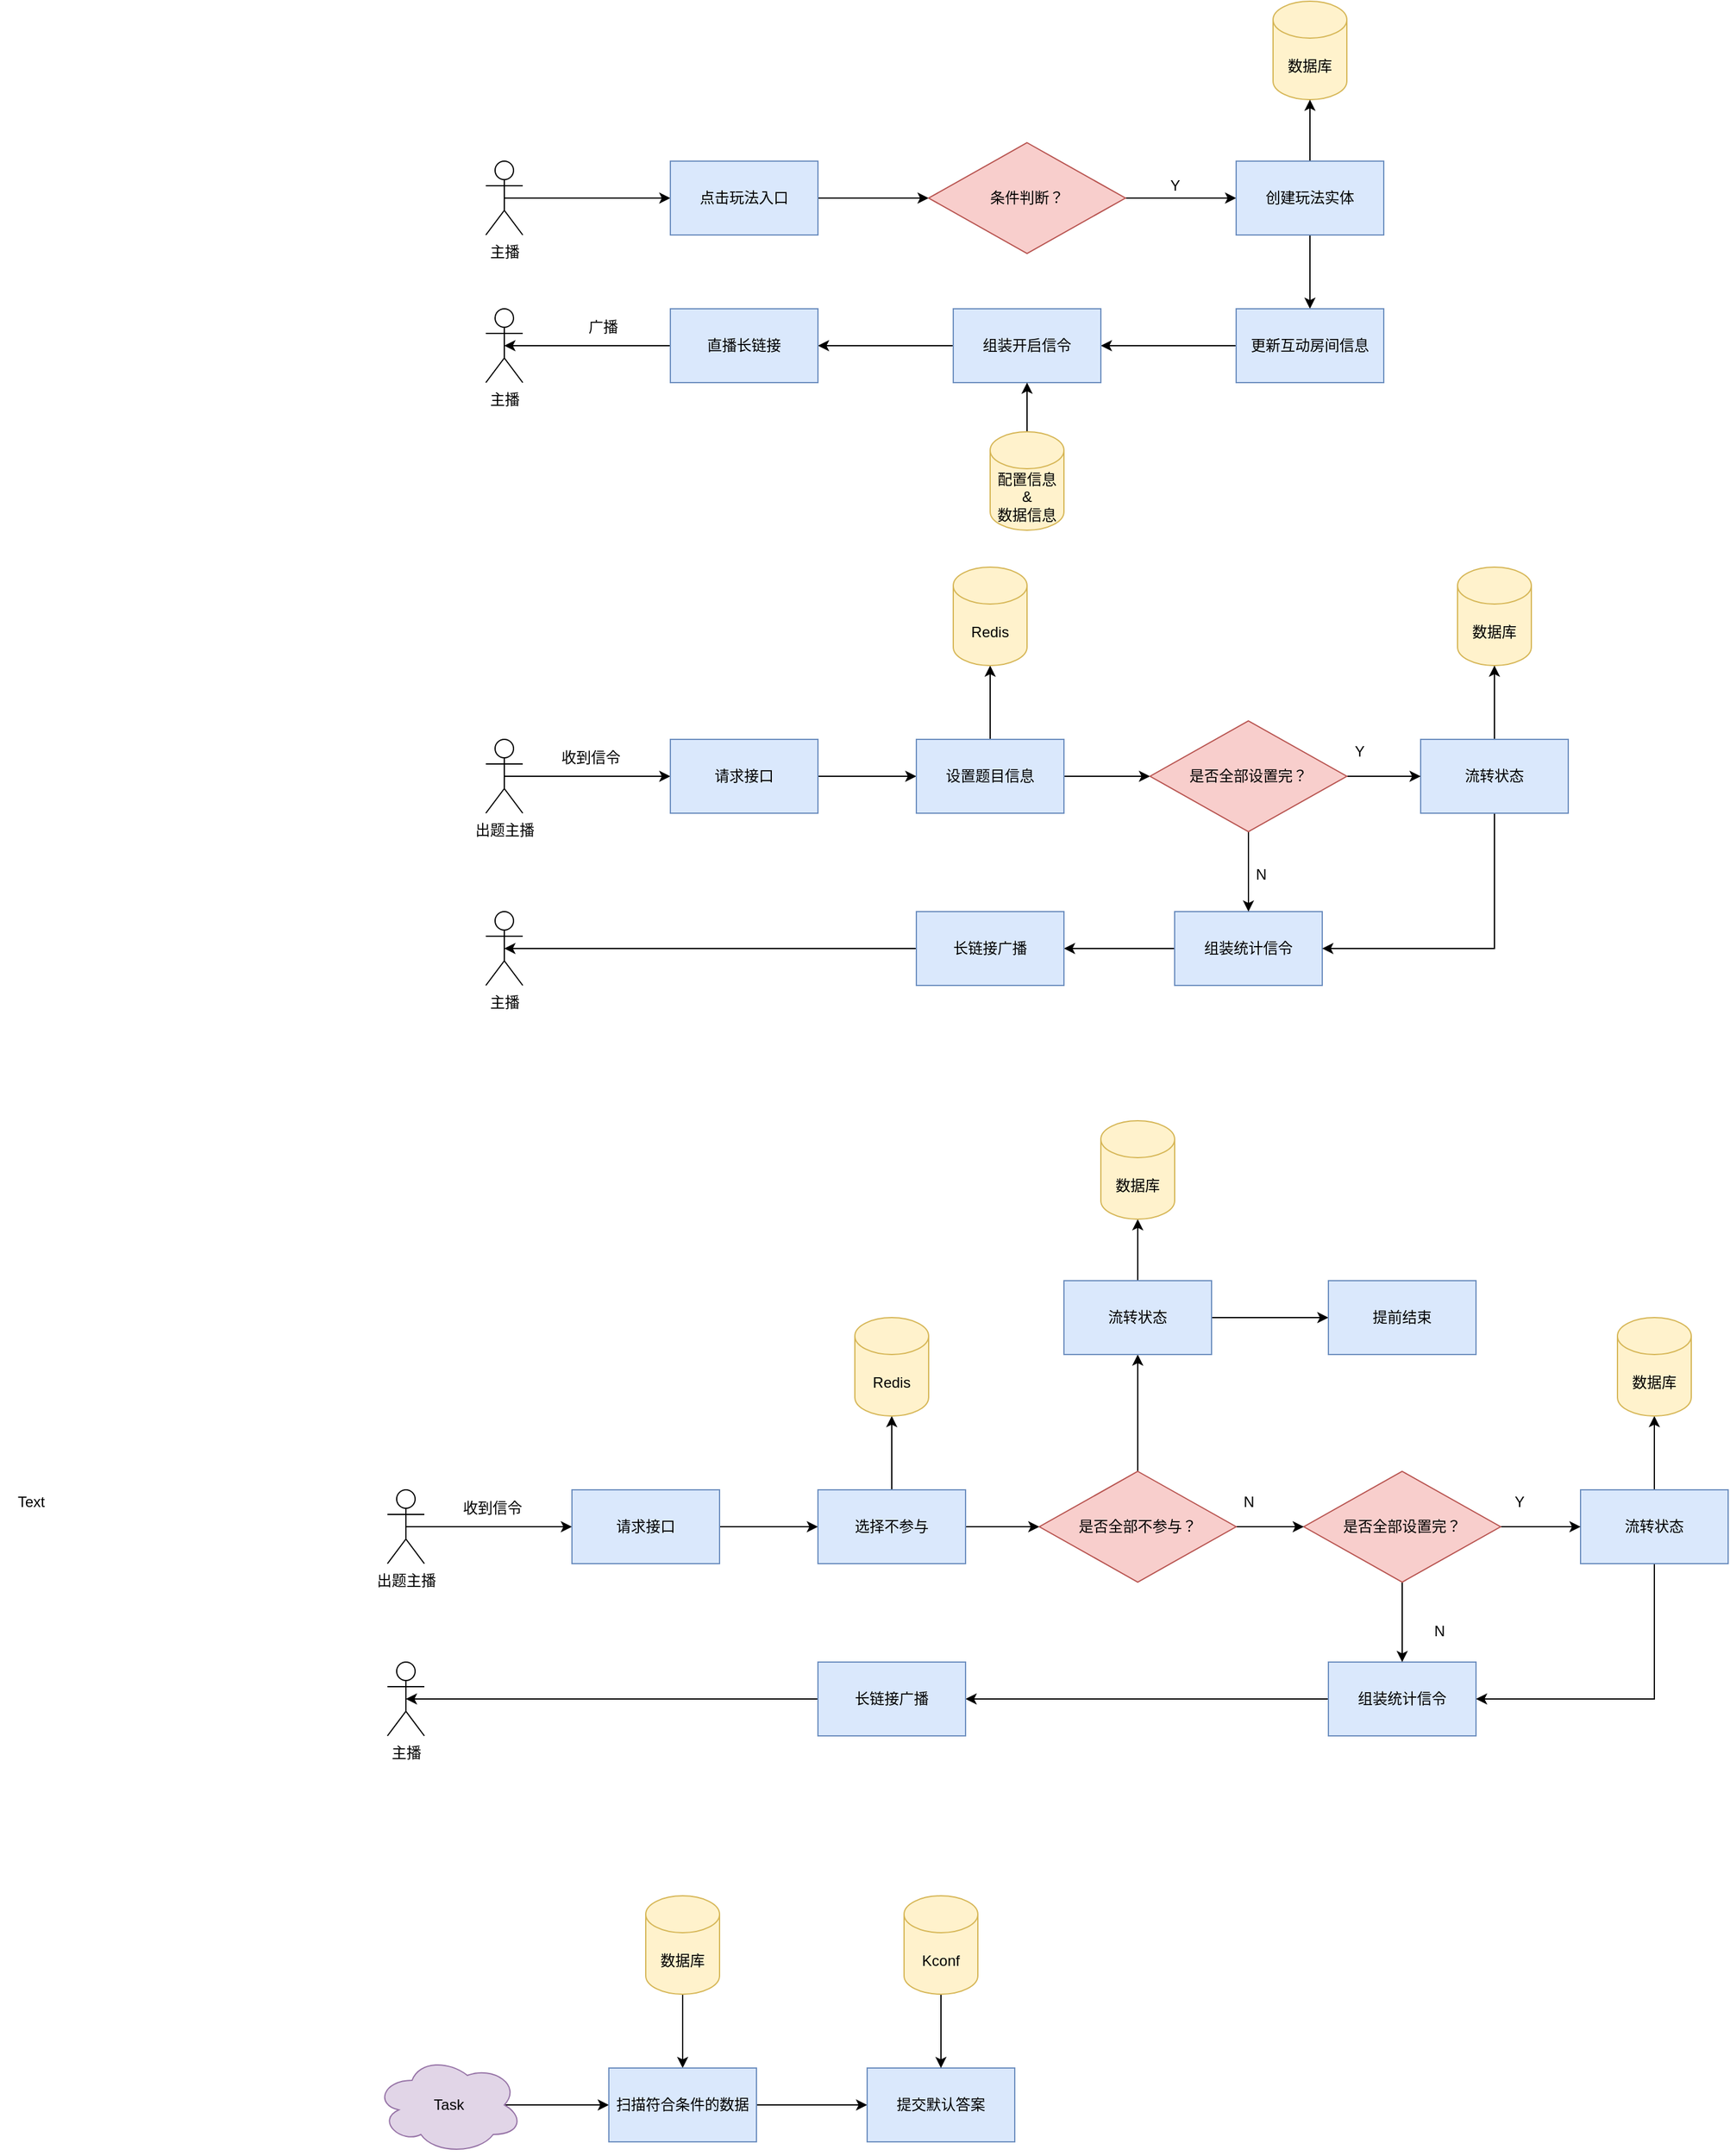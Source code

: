 <mxfile version="20.7.4" type="github">
  <diagram id="_jBMm5h1iPT7bY88BA8b" name="第 1 页">
    <mxGraphModel dx="2474" dy="1156" grid="1" gridSize="10" guides="1" tooltips="1" connect="1" arrows="1" fold="1" page="0" pageScale="1" pageWidth="827" pageHeight="1169" math="0" shadow="0">
      <root>
        <mxCell id="0" />
        <mxCell id="1" parent="0" />
        <mxCell id="njeBqSJCuxexRnKbgZhI-3" style="edgeStyle=orthogonalEdgeStyle;rounded=0;orthogonalLoop=1;jettySize=auto;html=1;exitX=0.5;exitY=0.5;exitDx=0;exitDy=0;exitPerimeter=0;entryX=0;entryY=0.5;entryDx=0;entryDy=0;" edge="1" parent="1" source="njeBqSJCuxexRnKbgZhI-1" target="njeBqSJCuxexRnKbgZhI-2">
          <mxGeometry relative="1" as="geometry" />
        </mxCell>
        <mxCell id="njeBqSJCuxexRnKbgZhI-1" value="主播" style="shape=umlActor;verticalLabelPosition=bottom;verticalAlign=top;html=1;outlineConnect=0;" vertex="1" parent="1">
          <mxGeometry x="130" y="250" width="30" height="60" as="geometry" />
        </mxCell>
        <mxCell id="njeBqSJCuxexRnKbgZhI-6" style="edgeStyle=orthogonalEdgeStyle;rounded=0;orthogonalLoop=1;jettySize=auto;html=1;exitX=1;exitY=0.5;exitDx=0;exitDy=0;entryX=0;entryY=0.5;entryDx=0;entryDy=0;" edge="1" parent="1" source="njeBqSJCuxexRnKbgZhI-2" target="njeBqSJCuxexRnKbgZhI-5">
          <mxGeometry relative="1" as="geometry" />
        </mxCell>
        <mxCell id="njeBqSJCuxexRnKbgZhI-2" value="点击玩法入口" style="rounded=0;whiteSpace=wrap;html=1;fillColor=#dae8fc;strokeColor=#6c8ebf;" vertex="1" parent="1">
          <mxGeometry x="280" y="250" width="120" height="60" as="geometry" />
        </mxCell>
        <mxCell id="njeBqSJCuxexRnKbgZhI-4" value="数据库" style="shape=cylinder3;whiteSpace=wrap;html=1;boundedLbl=1;backgroundOutline=1;size=15;fillColor=#fff2cc;strokeColor=#d6b656;" vertex="1" parent="1">
          <mxGeometry x="770" y="120" width="60" height="80" as="geometry" />
        </mxCell>
        <mxCell id="njeBqSJCuxexRnKbgZhI-8" style="edgeStyle=orthogonalEdgeStyle;rounded=0;orthogonalLoop=1;jettySize=auto;html=1;exitX=1;exitY=0.5;exitDx=0;exitDy=0;entryX=0;entryY=0.5;entryDx=0;entryDy=0;" edge="1" parent="1" source="njeBqSJCuxexRnKbgZhI-5" target="njeBqSJCuxexRnKbgZhI-7">
          <mxGeometry relative="1" as="geometry" />
        </mxCell>
        <mxCell id="njeBqSJCuxexRnKbgZhI-5" value="条件判断？" style="rhombus;whiteSpace=wrap;html=1;fillColor=#f8cecc;strokeColor=#b85450;" vertex="1" parent="1">
          <mxGeometry x="490" y="235" width="160" height="90" as="geometry" />
        </mxCell>
        <mxCell id="njeBqSJCuxexRnKbgZhI-9" style="edgeStyle=orthogonalEdgeStyle;rounded=0;orthogonalLoop=1;jettySize=auto;html=1;exitX=0.5;exitY=0;exitDx=0;exitDy=0;entryX=0.5;entryY=1;entryDx=0;entryDy=0;entryPerimeter=0;" edge="1" parent="1" source="njeBqSJCuxexRnKbgZhI-7" target="njeBqSJCuxexRnKbgZhI-4">
          <mxGeometry relative="1" as="geometry" />
        </mxCell>
        <mxCell id="njeBqSJCuxexRnKbgZhI-11" style="edgeStyle=orthogonalEdgeStyle;rounded=0;orthogonalLoop=1;jettySize=auto;html=1;exitX=0.5;exitY=1;exitDx=0;exitDy=0;entryX=0.5;entryY=0;entryDx=0;entryDy=0;" edge="1" parent="1" source="njeBqSJCuxexRnKbgZhI-7" target="njeBqSJCuxexRnKbgZhI-10">
          <mxGeometry relative="1" as="geometry" />
        </mxCell>
        <mxCell id="njeBqSJCuxexRnKbgZhI-7" value="创建玩法实体" style="rounded=0;whiteSpace=wrap;html=1;fillColor=#dae8fc;strokeColor=#6c8ebf;" vertex="1" parent="1">
          <mxGeometry x="740" y="250" width="120" height="60" as="geometry" />
        </mxCell>
        <mxCell id="njeBqSJCuxexRnKbgZhI-13" style="edgeStyle=orthogonalEdgeStyle;rounded=0;orthogonalLoop=1;jettySize=auto;html=1;exitX=0;exitY=0.5;exitDx=0;exitDy=0;entryX=1;entryY=0.5;entryDx=0;entryDy=0;" edge="1" parent="1" source="njeBqSJCuxexRnKbgZhI-10" target="njeBqSJCuxexRnKbgZhI-12">
          <mxGeometry relative="1" as="geometry" />
        </mxCell>
        <mxCell id="njeBqSJCuxexRnKbgZhI-10" value="更新互动房间信息" style="rounded=0;whiteSpace=wrap;html=1;fillColor=#dae8fc;strokeColor=#6c8ebf;" vertex="1" parent="1">
          <mxGeometry x="740" y="370" width="120" height="60" as="geometry" />
        </mxCell>
        <mxCell id="njeBqSJCuxexRnKbgZhI-19" style="edgeStyle=orthogonalEdgeStyle;rounded=0;orthogonalLoop=1;jettySize=auto;html=1;exitX=0;exitY=0.5;exitDx=0;exitDy=0;entryX=1;entryY=0.5;entryDx=0;entryDy=0;" edge="1" parent="1" source="njeBqSJCuxexRnKbgZhI-12" target="njeBqSJCuxexRnKbgZhI-18">
          <mxGeometry relative="1" as="geometry" />
        </mxCell>
        <mxCell id="njeBqSJCuxexRnKbgZhI-12" value="组装开启信令" style="rounded=0;whiteSpace=wrap;html=1;fillColor=#dae8fc;strokeColor=#6c8ebf;" vertex="1" parent="1">
          <mxGeometry x="510" y="370" width="120" height="60" as="geometry" />
        </mxCell>
        <mxCell id="njeBqSJCuxexRnKbgZhI-15" style="edgeStyle=orthogonalEdgeStyle;rounded=0;orthogonalLoop=1;jettySize=auto;html=1;exitX=0.5;exitY=0;exitDx=0;exitDy=0;exitPerimeter=0;entryX=0.5;entryY=1;entryDx=0;entryDy=0;" edge="1" parent="1" source="njeBqSJCuxexRnKbgZhI-14" target="njeBqSJCuxexRnKbgZhI-12">
          <mxGeometry relative="1" as="geometry" />
        </mxCell>
        <mxCell id="njeBqSJCuxexRnKbgZhI-14" value="配置信息&lt;br&gt;&amp;amp;&lt;br&gt;数据信息" style="shape=cylinder3;whiteSpace=wrap;html=1;boundedLbl=1;backgroundOutline=1;size=15;fillColor=#fff2cc;strokeColor=#d6b656;" vertex="1" parent="1">
          <mxGeometry x="540" y="470" width="60" height="80" as="geometry" />
        </mxCell>
        <mxCell id="njeBqSJCuxexRnKbgZhI-16" value="主播" style="shape=umlActor;verticalLabelPosition=bottom;verticalAlign=top;html=1;outlineConnect=0;" vertex="1" parent="1">
          <mxGeometry x="130" y="370" width="30" height="60" as="geometry" />
        </mxCell>
        <mxCell id="njeBqSJCuxexRnKbgZhI-20" style="edgeStyle=orthogonalEdgeStyle;rounded=0;orthogonalLoop=1;jettySize=auto;html=1;exitX=0;exitY=0.5;exitDx=0;exitDy=0;entryX=0.5;entryY=0.5;entryDx=0;entryDy=0;entryPerimeter=0;" edge="1" parent="1" source="njeBqSJCuxexRnKbgZhI-18" target="njeBqSJCuxexRnKbgZhI-16">
          <mxGeometry relative="1" as="geometry" />
        </mxCell>
        <mxCell id="njeBqSJCuxexRnKbgZhI-18" value="直播长链接" style="rounded=0;whiteSpace=wrap;html=1;fillColor=#dae8fc;strokeColor=#6c8ebf;" vertex="1" parent="1">
          <mxGeometry x="280" y="370" width="120" height="60" as="geometry" />
        </mxCell>
        <mxCell id="njeBqSJCuxexRnKbgZhI-21" value="广播" style="text;html=1;align=center;verticalAlign=middle;resizable=0;points=[];autosize=1;strokeColor=none;fillColor=none;" vertex="1" parent="1">
          <mxGeometry x="200" y="370" width="50" height="30" as="geometry" />
        </mxCell>
        <mxCell id="njeBqSJCuxexRnKbgZhI-24" style="edgeStyle=orthogonalEdgeStyle;rounded=0;orthogonalLoop=1;jettySize=auto;html=1;exitX=0.5;exitY=0.5;exitDx=0;exitDy=0;exitPerimeter=0;entryX=0;entryY=0.5;entryDx=0;entryDy=0;" edge="1" parent="1" source="njeBqSJCuxexRnKbgZhI-22" target="njeBqSJCuxexRnKbgZhI-23">
          <mxGeometry relative="1" as="geometry" />
        </mxCell>
        <mxCell id="njeBqSJCuxexRnKbgZhI-22" value="出题主播" style="shape=umlActor;verticalLabelPosition=bottom;verticalAlign=top;html=1;outlineConnect=0;" vertex="1" parent="1">
          <mxGeometry x="130" y="720" width="30" height="60" as="geometry" />
        </mxCell>
        <mxCell id="njeBqSJCuxexRnKbgZhI-27" style="edgeStyle=orthogonalEdgeStyle;rounded=0;orthogonalLoop=1;jettySize=auto;html=1;exitX=1;exitY=0.5;exitDx=0;exitDy=0;entryX=0;entryY=0.5;entryDx=0;entryDy=0;" edge="1" parent="1" source="njeBqSJCuxexRnKbgZhI-23" target="njeBqSJCuxexRnKbgZhI-26">
          <mxGeometry relative="1" as="geometry" />
        </mxCell>
        <mxCell id="njeBqSJCuxexRnKbgZhI-23" value="请求接口" style="rounded=0;whiteSpace=wrap;html=1;fillColor=#dae8fc;strokeColor=#6c8ebf;" vertex="1" parent="1">
          <mxGeometry x="280" y="720" width="120" height="60" as="geometry" />
        </mxCell>
        <mxCell id="njeBqSJCuxexRnKbgZhI-25" value="收到信令" style="text;html=1;align=center;verticalAlign=middle;resizable=0;points=[];autosize=1;strokeColor=none;fillColor=none;" vertex="1" parent="1">
          <mxGeometry x="180" y="720" width="70" height="30" as="geometry" />
        </mxCell>
        <mxCell id="njeBqSJCuxexRnKbgZhI-29" style="edgeStyle=orthogonalEdgeStyle;rounded=0;orthogonalLoop=1;jettySize=auto;html=1;exitX=0.5;exitY=0;exitDx=0;exitDy=0;entryX=0.5;entryY=1;entryDx=0;entryDy=0;entryPerimeter=0;" edge="1" parent="1" source="njeBqSJCuxexRnKbgZhI-26" target="njeBqSJCuxexRnKbgZhI-28">
          <mxGeometry relative="1" as="geometry" />
        </mxCell>
        <mxCell id="njeBqSJCuxexRnKbgZhI-39" style="edgeStyle=orthogonalEdgeStyle;rounded=0;orthogonalLoop=1;jettySize=auto;html=1;exitX=1;exitY=0.5;exitDx=0;exitDy=0;entryX=0;entryY=0.5;entryDx=0;entryDy=0;" edge="1" parent="1" source="njeBqSJCuxexRnKbgZhI-26" target="njeBqSJCuxexRnKbgZhI-36">
          <mxGeometry relative="1" as="geometry" />
        </mxCell>
        <mxCell id="njeBqSJCuxexRnKbgZhI-26" value="设置题目信息" style="rounded=0;whiteSpace=wrap;html=1;fillColor=#dae8fc;strokeColor=#6c8ebf;" vertex="1" parent="1">
          <mxGeometry x="480" y="720" width="120" height="60" as="geometry" />
        </mxCell>
        <mxCell id="njeBqSJCuxexRnKbgZhI-28" value="Redis" style="shape=cylinder3;whiteSpace=wrap;html=1;boundedLbl=1;backgroundOutline=1;size=15;fillColor=#fff2cc;strokeColor=#d6b656;" vertex="1" parent="1">
          <mxGeometry x="510" y="580" width="60" height="80" as="geometry" />
        </mxCell>
        <mxCell id="njeBqSJCuxexRnKbgZhI-48" style="edgeStyle=orthogonalEdgeStyle;rounded=0;orthogonalLoop=1;jettySize=auto;html=1;exitX=0;exitY=0.5;exitDx=0;exitDy=0;entryX=1;entryY=0.5;entryDx=0;entryDy=0;" edge="1" parent="1" source="njeBqSJCuxexRnKbgZhI-30" target="njeBqSJCuxexRnKbgZhI-47">
          <mxGeometry relative="1" as="geometry" />
        </mxCell>
        <mxCell id="njeBqSJCuxexRnKbgZhI-30" value="组装统计信令" style="rounded=0;whiteSpace=wrap;html=1;fillColor=#dae8fc;strokeColor=#6c8ebf;" vertex="1" parent="1">
          <mxGeometry x="690" y="860" width="120" height="60" as="geometry" />
        </mxCell>
        <mxCell id="njeBqSJCuxexRnKbgZhI-32" value="数据库" style="shape=cylinder3;whiteSpace=wrap;html=1;boundedLbl=1;backgroundOutline=1;size=15;fillColor=#fff2cc;strokeColor=#d6b656;" vertex="1" parent="1">
          <mxGeometry x="920" y="580" width="60" height="80" as="geometry" />
        </mxCell>
        <mxCell id="njeBqSJCuxexRnKbgZhI-43" style="edgeStyle=orthogonalEdgeStyle;rounded=0;orthogonalLoop=1;jettySize=auto;html=1;exitX=0.5;exitY=0;exitDx=0;exitDy=0;entryX=0.5;entryY=1;entryDx=0;entryDy=0;entryPerimeter=0;" edge="1" parent="1" source="njeBqSJCuxexRnKbgZhI-34" target="njeBqSJCuxexRnKbgZhI-32">
          <mxGeometry relative="1" as="geometry" />
        </mxCell>
        <mxCell id="njeBqSJCuxexRnKbgZhI-44" style="edgeStyle=orthogonalEdgeStyle;rounded=0;orthogonalLoop=1;jettySize=auto;html=1;exitX=0.5;exitY=1;exitDx=0;exitDy=0;entryX=1;entryY=0.5;entryDx=0;entryDy=0;" edge="1" parent="1" source="njeBqSJCuxexRnKbgZhI-34" target="njeBqSJCuxexRnKbgZhI-30">
          <mxGeometry relative="1" as="geometry" />
        </mxCell>
        <mxCell id="njeBqSJCuxexRnKbgZhI-34" value="流转状态" style="rounded=0;whiteSpace=wrap;html=1;fillColor=#dae8fc;strokeColor=#6c8ebf;" vertex="1" parent="1">
          <mxGeometry x="890" y="720" width="120" height="60" as="geometry" />
        </mxCell>
        <mxCell id="njeBqSJCuxexRnKbgZhI-40" style="edgeStyle=orthogonalEdgeStyle;rounded=0;orthogonalLoop=1;jettySize=auto;html=1;exitX=0.5;exitY=1;exitDx=0;exitDy=0;entryX=0.5;entryY=0;entryDx=0;entryDy=0;" edge="1" parent="1" source="njeBqSJCuxexRnKbgZhI-36" target="njeBqSJCuxexRnKbgZhI-30">
          <mxGeometry relative="1" as="geometry" />
        </mxCell>
        <mxCell id="njeBqSJCuxexRnKbgZhI-42" style="edgeStyle=orthogonalEdgeStyle;rounded=0;orthogonalLoop=1;jettySize=auto;html=1;exitX=1;exitY=0.5;exitDx=0;exitDy=0;entryX=0;entryY=0.5;entryDx=0;entryDy=0;" edge="1" parent="1" source="njeBqSJCuxexRnKbgZhI-36" target="njeBqSJCuxexRnKbgZhI-34">
          <mxGeometry relative="1" as="geometry" />
        </mxCell>
        <mxCell id="njeBqSJCuxexRnKbgZhI-36" value="是否全部设置完？" style="rhombus;whiteSpace=wrap;html=1;fillColor=#f8cecc;strokeColor=#b85450;" vertex="1" parent="1">
          <mxGeometry x="670" y="705" width="160" height="90" as="geometry" />
        </mxCell>
        <mxCell id="njeBqSJCuxexRnKbgZhI-37" value="Y" style="text;html=1;align=center;verticalAlign=middle;resizable=0;points=[];autosize=1;strokeColor=none;fillColor=none;" vertex="1" parent="1">
          <mxGeometry x="675" y="255" width="30" height="30" as="geometry" />
        </mxCell>
        <mxCell id="njeBqSJCuxexRnKbgZhI-45" value="Y" style="text;html=1;align=center;verticalAlign=middle;resizable=0;points=[];autosize=1;strokeColor=none;fillColor=none;" vertex="1" parent="1">
          <mxGeometry x="825" y="715" width="30" height="30" as="geometry" />
        </mxCell>
        <mxCell id="njeBqSJCuxexRnKbgZhI-46" value="N" style="text;html=1;align=center;verticalAlign=middle;resizable=0;points=[];autosize=1;strokeColor=none;fillColor=none;" vertex="1" parent="1">
          <mxGeometry x="745" y="815" width="30" height="30" as="geometry" />
        </mxCell>
        <mxCell id="njeBqSJCuxexRnKbgZhI-50" style="edgeStyle=orthogonalEdgeStyle;rounded=0;orthogonalLoop=1;jettySize=auto;html=1;exitX=0;exitY=0.5;exitDx=0;exitDy=0;entryX=0.5;entryY=0.5;entryDx=0;entryDy=0;entryPerimeter=0;" edge="1" parent="1" source="njeBqSJCuxexRnKbgZhI-47" target="njeBqSJCuxexRnKbgZhI-49">
          <mxGeometry relative="1" as="geometry" />
        </mxCell>
        <mxCell id="njeBqSJCuxexRnKbgZhI-47" value="长链接广播" style="rounded=0;whiteSpace=wrap;html=1;fillColor=#dae8fc;strokeColor=#6c8ebf;" vertex="1" parent="1">
          <mxGeometry x="480" y="860" width="120" height="60" as="geometry" />
        </mxCell>
        <mxCell id="njeBqSJCuxexRnKbgZhI-49" value="主播" style="shape=umlActor;verticalLabelPosition=bottom;verticalAlign=top;html=1;outlineConnect=0;" vertex="1" parent="1">
          <mxGeometry x="130" y="860" width="30" height="60" as="geometry" />
        </mxCell>
        <mxCell id="njeBqSJCuxexRnKbgZhI-51" style="edgeStyle=orthogonalEdgeStyle;rounded=0;orthogonalLoop=1;jettySize=auto;html=1;exitX=0.5;exitY=0.5;exitDx=0;exitDy=0;exitPerimeter=0;entryX=0;entryY=0.5;entryDx=0;entryDy=0;" edge="1" parent="1" source="njeBqSJCuxexRnKbgZhI-52" target="njeBqSJCuxexRnKbgZhI-54">
          <mxGeometry relative="1" as="geometry" />
        </mxCell>
        <mxCell id="njeBqSJCuxexRnKbgZhI-52" value="出题主播" style="shape=umlActor;verticalLabelPosition=bottom;verticalAlign=top;html=1;outlineConnect=0;" vertex="1" parent="1">
          <mxGeometry x="50" y="1330" width="30" height="60" as="geometry" />
        </mxCell>
        <mxCell id="njeBqSJCuxexRnKbgZhI-53" style="edgeStyle=orthogonalEdgeStyle;rounded=0;orthogonalLoop=1;jettySize=auto;html=1;exitX=1;exitY=0.5;exitDx=0;exitDy=0;entryX=0;entryY=0.5;entryDx=0;entryDy=0;" edge="1" parent="1" source="njeBqSJCuxexRnKbgZhI-54" target="njeBqSJCuxexRnKbgZhI-58">
          <mxGeometry relative="1" as="geometry" />
        </mxCell>
        <mxCell id="njeBqSJCuxexRnKbgZhI-54" value="请求接口" style="rounded=0;whiteSpace=wrap;html=1;fillColor=#dae8fc;strokeColor=#6c8ebf;" vertex="1" parent="1">
          <mxGeometry x="200" y="1330" width="120" height="60" as="geometry" />
        </mxCell>
        <mxCell id="njeBqSJCuxexRnKbgZhI-55" value="收到信令" style="text;html=1;align=center;verticalAlign=middle;resizable=0;points=[];autosize=1;strokeColor=none;fillColor=none;" vertex="1" parent="1">
          <mxGeometry x="100" y="1330" width="70" height="30" as="geometry" />
        </mxCell>
        <mxCell id="njeBqSJCuxexRnKbgZhI-56" style="edgeStyle=orthogonalEdgeStyle;rounded=0;orthogonalLoop=1;jettySize=auto;html=1;exitX=0.5;exitY=0;exitDx=0;exitDy=0;entryX=0.5;entryY=1;entryDx=0;entryDy=0;entryPerimeter=0;" edge="1" parent="1" source="njeBqSJCuxexRnKbgZhI-58">
          <mxGeometry relative="1" as="geometry">
            <mxPoint x="460" y="1270" as="targetPoint" />
          </mxGeometry>
        </mxCell>
        <mxCell id="njeBqSJCuxexRnKbgZhI-75" style="edgeStyle=orthogonalEdgeStyle;rounded=0;orthogonalLoop=1;jettySize=auto;html=1;exitX=1;exitY=0.5;exitDx=0;exitDy=0;entryX=0;entryY=0.5;entryDx=0;entryDy=0;" edge="1" parent="1" source="njeBqSJCuxexRnKbgZhI-58" target="njeBqSJCuxexRnKbgZhI-74">
          <mxGeometry relative="1" as="geometry" />
        </mxCell>
        <mxCell id="njeBqSJCuxexRnKbgZhI-58" value="选择不参与" style="rounded=0;whiteSpace=wrap;html=1;fillColor=#dae8fc;strokeColor=#6c8ebf;" vertex="1" parent="1">
          <mxGeometry x="400" y="1330" width="120" height="60" as="geometry" />
        </mxCell>
        <mxCell id="njeBqSJCuxexRnKbgZhI-59" style="edgeStyle=orthogonalEdgeStyle;rounded=0;orthogonalLoop=1;jettySize=auto;html=1;exitX=0;exitY=0.5;exitDx=0;exitDy=0;entryX=1;entryY=0.5;entryDx=0;entryDy=0;" edge="1" parent="1" source="njeBqSJCuxexRnKbgZhI-60" target="njeBqSJCuxexRnKbgZhI-70">
          <mxGeometry relative="1" as="geometry" />
        </mxCell>
        <mxCell id="njeBqSJCuxexRnKbgZhI-60" value="组装统计信令" style="rounded=0;whiteSpace=wrap;html=1;fillColor=#dae8fc;strokeColor=#6c8ebf;" vertex="1" parent="1">
          <mxGeometry x="815" y="1470" width="120" height="60" as="geometry" />
        </mxCell>
        <mxCell id="njeBqSJCuxexRnKbgZhI-61" style="edgeStyle=orthogonalEdgeStyle;rounded=0;orthogonalLoop=1;jettySize=auto;html=1;exitX=0.5;exitY=0;exitDx=0;exitDy=0;entryX=0.5;entryY=1;entryDx=0;entryDy=0;entryPerimeter=0;" edge="1" parent="1" source="njeBqSJCuxexRnKbgZhI-63">
          <mxGeometry relative="1" as="geometry">
            <mxPoint x="1080" y="1270" as="targetPoint" />
          </mxGeometry>
        </mxCell>
        <mxCell id="njeBqSJCuxexRnKbgZhI-62" style="edgeStyle=orthogonalEdgeStyle;rounded=0;orthogonalLoop=1;jettySize=auto;html=1;exitX=0.5;exitY=1;exitDx=0;exitDy=0;entryX=1;entryY=0.5;entryDx=0;entryDy=0;" edge="1" parent="1" source="njeBqSJCuxexRnKbgZhI-63" target="njeBqSJCuxexRnKbgZhI-60">
          <mxGeometry relative="1" as="geometry" />
        </mxCell>
        <mxCell id="njeBqSJCuxexRnKbgZhI-63" value="流转状态" style="rounded=0;whiteSpace=wrap;html=1;fillColor=#dae8fc;strokeColor=#6c8ebf;" vertex="1" parent="1">
          <mxGeometry x="1020" y="1330" width="120" height="60" as="geometry" />
        </mxCell>
        <mxCell id="njeBqSJCuxexRnKbgZhI-64" style="edgeStyle=orthogonalEdgeStyle;rounded=0;orthogonalLoop=1;jettySize=auto;html=1;exitX=0.5;exitY=1;exitDx=0;exitDy=0;entryX=0.5;entryY=0;entryDx=0;entryDy=0;" edge="1" parent="1" source="njeBqSJCuxexRnKbgZhI-66" target="njeBqSJCuxexRnKbgZhI-60">
          <mxGeometry relative="1" as="geometry" />
        </mxCell>
        <mxCell id="njeBqSJCuxexRnKbgZhI-65" style="edgeStyle=orthogonalEdgeStyle;rounded=0;orthogonalLoop=1;jettySize=auto;html=1;exitX=1;exitY=0.5;exitDx=0;exitDy=0;entryX=0;entryY=0.5;entryDx=0;entryDy=0;" edge="1" parent="1" source="njeBqSJCuxexRnKbgZhI-66" target="njeBqSJCuxexRnKbgZhI-63">
          <mxGeometry relative="1" as="geometry" />
        </mxCell>
        <mxCell id="njeBqSJCuxexRnKbgZhI-66" value="是否全部设置完？" style="rhombus;whiteSpace=wrap;html=1;fillColor=#f8cecc;strokeColor=#b85450;" vertex="1" parent="1">
          <mxGeometry x="795" y="1315" width="160" height="90" as="geometry" />
        </mxCell>
        <mxCell id="njeBqSJCuxexRnKbgZhI-67" value="Y" style="text;html=1;align=center;verticalAlign=middle;resizable=0;points=[];autosize=1;strokeColor=none;fillColor=none;" vertex="1" parent="1">
          <mxGeometry x="955" y="1325" width="30" height="30" as="geometry" />
        </mxCell>
        <mxCell id="njeBqSJCuxexRnKbgZhI-68" value="N" style="text;html=1;align=center;verticalAlign=middle;resizable=0;points=[];autosize=1;strokeColor=none;fillColor=none;" vertex="1" parent="1">
          <mxGeometry x="890" y="1430" width="30" height="30" as="geometry" />
        </mxCell>
        <mxCell id="njeBqSJCuxexRnKbgZhI-69" style="edgeStyle=orthogonalEdgeStyle;rounded=0;orthogonalLoop=1;jettySize=auto;html=1;exitX=0;exitY=0.5;exitDx=0;exitDy=0;entryX=0.5;entryY=0.5;entryDx=0;entryDy=0;entryPerimeter=0;" edge="1" parent="1" source="njeBqSJCuxexRnKbgZhI-70" target="njeBqSJCuxexRnKbgZhI-71">
          <mxGeometry relative="1" as="geometry" />
        </mxCell>
        <mxCell id="njeBqSJCuxexRnKbgZhI-70" value="长链接广播" style="rounded=0;whiteSpace=wrap;html=1;fillColor=#dae8fc;strokeColor=#6c8ebf;" vertex="1" parent="1">
          <mxGeometry x="400" y="1470" width="120" height="60" as="geometry" />
        </mxCell>
        <mxCell id="njeBqSJCuxexRnKbgZhI-71" value="主播" style="shape=umlActor;verticalLabelPosition=bottom;verticalAlign=top;html=1;outlineConnect=0;" vertex="1" parent="1">
          <mxGeometry x="50" y="1470" width="30" height="60" as="geometry" />
        </mxCell>
        <mxCell id="njeBqSJCuxexRnKbgZhI-72" value="Redis" style="shape=cylinder3;whiteSpace=wrap;html=1;boundedLbl=1;backgroundOutline=1;size=15;fillColor=#fff2cc;strokeColor=#d6b656;" vertex="1" parent="1">
          <mxGeometry x="430" y="1190" width="60" height="80" as="geometry" />
        </mxCell>
        <mxCell id="njeBqSJCuxexRnKbgZhI-73" value="数据库" style="shape=cylinder3;whiteSpace=wrap;html=1;boundedLbl=1;backgroundOutline=1;size=15;fillColor=#fff2cc;strokeColor=#d6b656;" vertex="1" parent="1">
          <mxGeometry x="1050" y="1190" width="60" height="80" as="geometry" />
        </mxCell>
        <mxCell id="njeBqSJCuxexRnKbgZhI-80" style="edgeStyle=orthogonalEdgeStyle;rounded=0;orthogonalLoop=1;jettySize=auto;html=1;exitX=1;exitY=0.5;exitDx=0;exitDy=0;entryX=0;entryY=0.5;entryDx=0;entryDy=0;" edge="1" parent="1" source="njeBqSJCuxexRnKbgZhI-74" target="njeBqSJCuxexRnKbgZhI-66">
          <mxGeometry relative="1" as="geometry" />
        </mxCell>
        <mxCell id="njeBqSJCuxexRnKbgZhI-82" style="edgeStyle=orthogonalEdgeStyle;rounded=0;orthogonalLoop=1;jettySize=auto;html=1;exitX=0.5;exitY=0;exitDx=0;exitDy=0;entryX=0.5;entryY=1;entryDx=0;entryDy=0;" edge="1" parent="1" source="njeBqSJCuxexRnKbgZhI-74" target="njeBqSJCuxexRnKbgZhI-76">
          <mxGeometry relative="1" as="geometry" />
        </mxCell>
        <mxCell id="njeBqSJCuxexRnKbgZhI-74" value="是否全部不参与？" style="rhombus;whiteSpace=wrap;html=1;fillColor=#f8cecc;strokeColor=#b85450;" vertex="1" parent="1">
          <mxGeometry x="580" y="1315" width="160" height="90" as="geometry" />
        </mxCell>
        <mxCell id="njeBqSJCuxexRnKbgZhI-79" style="edgeStyle=orthogonalEdgeStyle;rounded=0;orthogonalLoop=1;jettySize=auto;html=1;exitX=0.5;exitY=0;exitDx=0;exitDy=0;entryX=0.5;entryY=1;entryDx=0;entryDy=0;entryPerimeter=0;" edge="1" parent="1" source="njeBqSJCuxexRnKbgZhI-76" target="njeBqSJCuxexRnKbgZhI-78">
          <mxGeometry relative="1" as="geometry" />
        </mxCell>
        <mxCell id="njeBqSJCuxexRnKbgZhI-84" style="edgeStyle=orthogonalEdgeStyle;rounded=0;orthogonalLoop=1;jettySize=auto;html=1;exitX=1;exitY=0.5;exitDx=0;exitDy=0;entryX=0;entryY=0.5;entryDx=0;entryDy=0;" edge="1" parent="1" source="njeBqSJCuxexRnKbgZhI-76" target="njeBqSJCuxexRnKbgZhI-83">
          <mxGeometry relative="1" as="geometry" />
        </mxCell>
        <mxCell id="njeBqSJCuxexRnKbgZhI-76" value="流转状态" style="rounded=0;whiteSpace=wrap;html=1;fillColor=#dae8fc;strokeColor=#6c8ebf;" vertex="1" parent="1">
          <mxGeometry x="600" y="1160" width="120" height="60" as="geometry" />
        </mxCell>
        <mxCell id="njeBqSJCuxexRnKbgZhI-78" value="数据库" style="shape=cylinder3;whiteSpace=wrap;html=1;boundedLbl=1;backgroundOutline=1;size=15;fillColor=#fff2cc;strokeColor=#d6b656;" vertex="1" parent="1">
          <mxGeometry x="630" y="1030" width="60" height="80" as="geometry" />
        </mxCell>
        <mxCell id="njeBqSJCuxexRnKbgZhI-81" value="N" style="text;html=1;align=center;verticalAlign=middle;resizable=0;points=[];autosize=1;strokeColor=none;fillColor=none;" vertex="1" parent="1">
          <mxGeometry x="735" y="1325" width="30" height="30" as="geometry" />
        </mxCell>
        <mxCell id="njeBqSJCuxexRnKbgZhI-83" value="提前结束" style="rounded=0;whiteSpace=wrap;html=1;fillColor=#dae8fc;strokeColor=#6c8ebf;" vertex="1" parent="1">
          <mxGeometry x="815" y="1160" width="120" height="60" as="geometry" />
        </mxCell>
        <mxCell id="njeBqSJCuxexRnKbgZhI-89" style="edgeStyle=orthogonalEdgeStyle;rounded=0;orthogonalLoop=1;jettySize=auto;html=1;exitX=0.875;exitY=0.5;exitDx=0;exitDy=0;exitPerimeter=0;entryX=0;entryY=0.5;entryDx=0;entryDy=0;" edge="1" parent="1" source="njeBqSJCuxexRnKbgZhI-85" target="njeBqSJCuxexRnKbgZhI-87">
          <mxGeometry relative="1" as="geometry" />
        </mxCell>
        <mxCell id="njeBqSJCuxexRnKbgZhI-85" value="Task" style="ellipse;shape=cloud;whiteSpace=wrap;html=1;fillColor=#e1d5e7;strokeColor=#9673a6;" vertex="1" parent="1">
          <mxGeometry x="40" y="1790" width="120" height="80" as="geometry" />
        </mxCell>
        <mxCell id="njeBqSJCuxexRnKbgZhI-88" style="edgeStyle=orthogonalEdgeStyle;rounded=0;orthogonalLoop=1;jettySize=auto;html=1;exitX=0.5;exitY=1;exitDx=0;exitDy=0;exitPerimeter=0;entryX=0.5;entryY=0;entryDx=0;entryDy=0;" edge="1" parent="1" source="njeBqSJCuxexRnKbgZhI-86" target="njeBqSJCuxexRnKbgZhI-87">
          <mxGeometry relative="1" as="geometry" />
        </mxCell>
        <mxCell id="njeBqSJCuxexRnKbgZhI-86" value="数据库" style="shape=cylinder3;whiteSpace=wrap;html=1;boundedLbl=1;backgroundOutline=1;size=15;fillColor=#fff2cc;strokeColor=#d6b656;" vertex="1" parent="1">
          <mxGeometry x="260" y="1660" width="60" height="80" as="geometry" />
        </mxCell>
        <mxCell id="njeBqSJCuxexRnKbgZhI-91" style="edgeStyle=orthogonalEdgeStyle;rounded=0;orthogonalLoop=1;jettySize=auto;html=1;exitX=1;exitY=0.5;exitDx=0;exitDy=0;entryX=0;entryY=0.5;entryDx=0;entryDy=0;" edge="1" parent="1" source="njeBqSJCuxexRnKbgZhI-87" target="njeBqSJCuxexRnKbgZhI-90">
          <mxGeometry relative="1" as="geometry" />
        </mxCell>
        <mxCell id="njeBqSJCuxexRnKbgZhI-87" value="扫描符合条件的数据" style="rounded=0;whiteSpace=wrap;html=1;fillColor=#dae8fc;strokeColor=#6c8ebf;" vertex="1" parent="1">
          <mxGeometry x="230" y="1800" width="120" height="60" as="geometry" />
        </mxCell>
        <mxCell id="njeBqSJCuxexRnKbgZhI-90" value="提交默认答案" style="rounded=0;whiteSpace=wrap;html=1;fillColor=#dae8fc;strokeColor=#6c8ebf;" vertex="1" parent="1">
          <mxGeometry x="440" y="1800" width="120" height="60" as="geometry" />
        </mxCell>
        <mxCell id="njeBqSJCuxexRnKbgZhI-93" style="edgeStyle=orthogonalEdgeStyle;rounded=0;orthogonalLoop=1;jettySize=auto;html=1;exitX=0.5;exitY=1;exitDx=0;exitDy=0;exitPerimeter=0;entryX=0.5;entryY=0;entryDx=0;entryDy=0;" edge="1" parent="1" source="njeBqSJCuxexRnKbgZhI-92" target="njeBqSJCuxexRnKbgZhI-90">
          <mxGeometry relative="1" as="geometry" />
        </mxCell>
        <mxCell id="njeBqSJCuxexRnKbgZhI-92" value="Kconf" style="shape=cylinder3;whiteSpace=wrap;html=1;boundedLbl=1;backgroundOutline=1;size=15;fillColor=#fff2cc;strokeColor=#d6b656;" vertex="1" parent="1">
          <mxGeometry x="470" y="1660" width="60" height="80" as="geometry" />
        </mxCell>
        <mxCell id="njeBqSJCuxexRnKbgZhI-94" value="Text" style="text;html=1;align=center;verticalAlign=middle;resizable=0;points=[];autosize=1;strokeColor=none;fillColor=none;" vertex="1" parent="1">
          <mxGeometry x="-265" y="1325" width="50" height="30" as="geometry" />
        </mxCell>
      </root>
    </mxGraphModel>
  </diagram>
</mxfile>
